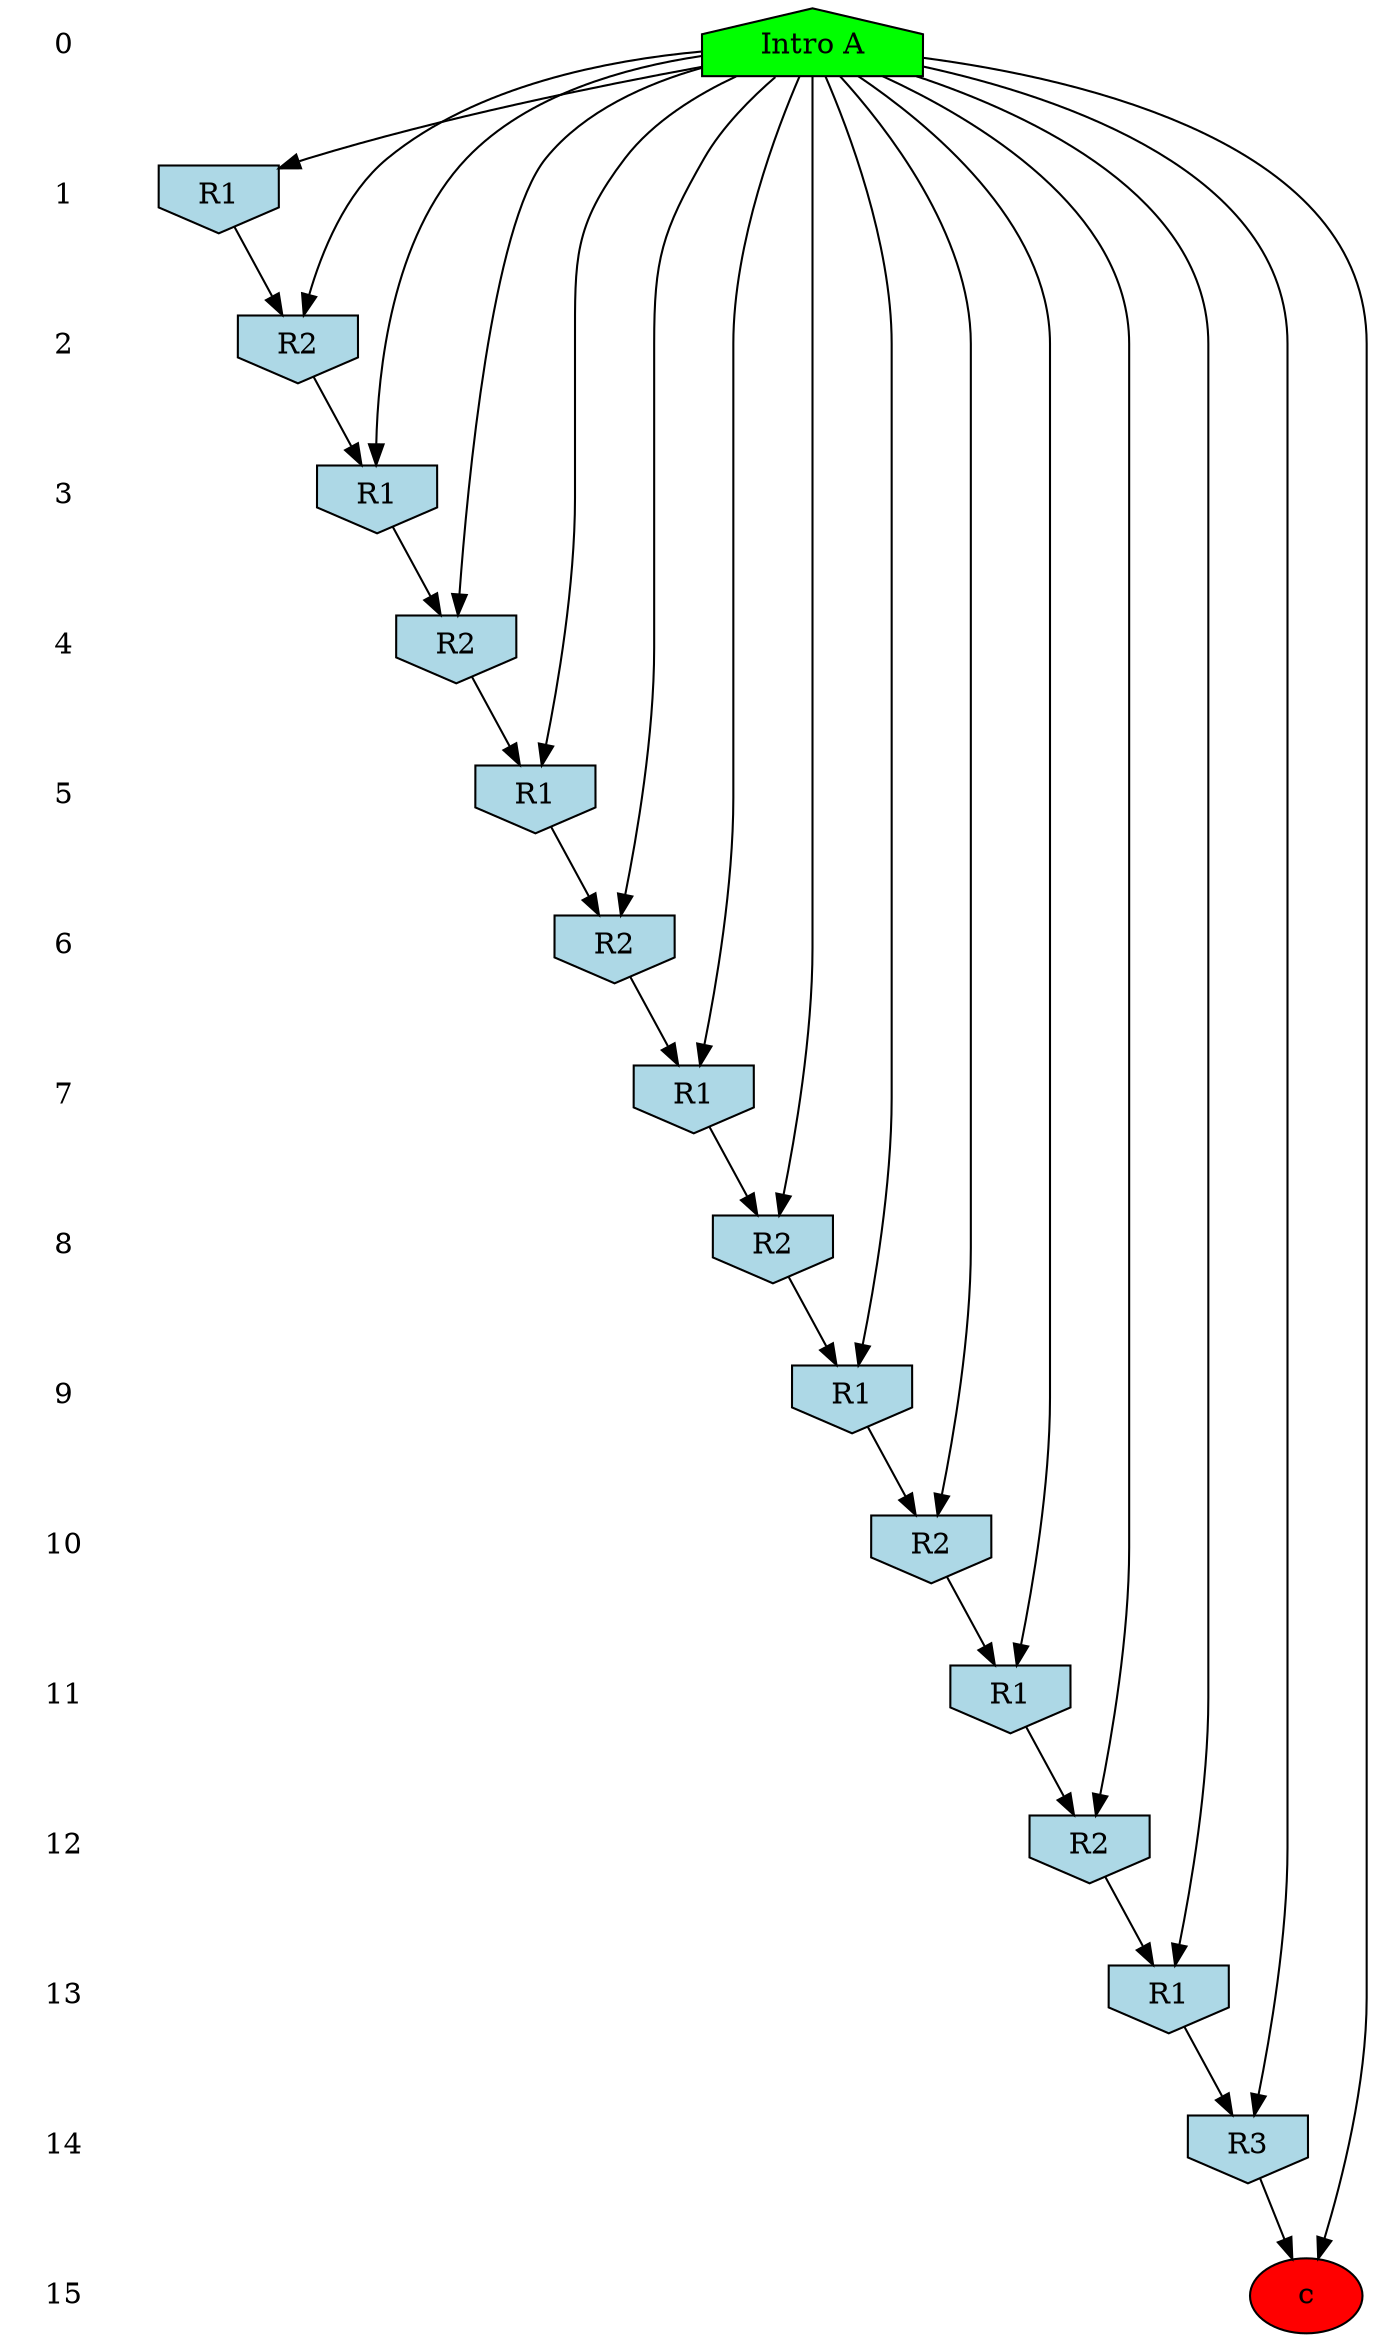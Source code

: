 /* Compression of 3 causal flows obtained in average at 3.755742E+00 t.u */
/* Compressed causal flows were: [65;72;89] */
digraph G{
 ranksep=.5 ; 
{ rank = same ; "0" [shape=plaintext] ; node_1 [label ="Intro A", shape=house, style=filled, fillcolor=green] ;
}
{ rank = same ; "1" [shape=plaintext] ; node_2 [label="R1", shape=invhouse, style=filled, fillcolor = lightblue] ;
}
{ rank = same ; "2" [shape=plaintext] ; node_3 [label="R2", shape=invhouse, style=filled, fillcolor = lightblue] ;
}
{ rank = same ; "3" [shape=plaintext] ; node_4 [label="R1", shape=invhouse, style=filled, fillcolor = lightblue] ;
}
{ rank = same ; "4" [shape=plaintext] ; node_5 [label="R2", shape=invhouse, style=filled, fillcolor = lightblue] ;
}
{ rank = same ; "5" [shape=plaintext] ; node_6 [label="R1", shape=invhouse, style=filled, fillcolor = lightblue] ;
}
{ rank = same ; "6" [shape=plaintext] ; node_7 [label="R2", shape=invhouse, style=filled, fillcolor = lightblue] ;
}
{ rank = same ; "7" [shape=plaintext] ; node_8 [label="R1", shape=invhouse, style=filled, fillcolor = lightblue] ;
}
{ rank = same ; "8" [shape=plaintext] ; node_9 [label="R2", shape=invhouse, style=filled, fillcolor = lightblue] ;
}
{ rank = same ; "9" [shape=plaintext] ; node_10 [label="R1", shape=invhouse, style=filled, fillcolor = lightblue] ;
}
{ rank = same ; "10" [shape=plaintext] ; node_11 [label="R2", shape=invhouse, style=filled, fillcolor = lightblue] ;
}
{ rank = same ; "11" [shape=plaintext] ; node_12 [label="R1", shape=invhouse, style=filled, fillcolor = lightblue] ;
}
{ rank = same ; "12" [shape=plaintext] ; node_13 [label="R2", shape=invhouse, style=filled, fillcolor = lightblue] ;
}
{ rank = same ; "13" [shape=plaintext] ; node_14 [label="R1", shape=invhouse, style=filled, fillcolor = lightblue] ;
}
{ rank = same ; "14" [shape=plaintext] ; node_15 [label="R3", shape=invhouse, style=filled, fillcolor = lightblue] ;
}
{ rank = same ; "15" [shape=plaintext] ; node_16 [label ="c", style=filled, fillcolor=red] ;
}
"0" -> "1" [style="invis"]; 
"1" -> "2" [style="invis"]; 
"2" -> "3" [style="invis"]; 
"3" -> "4" [style="invis"]; 
"4" -> "5" [style="invis"]; 
"5" -> "6" [style="invis"]; 
"6" -> "7" [style="invis"]; 
"7" -> "8" [style="invis"]; 
"8" -> "9" [style="invis"]; 
"9" -> "10" [style="invis"]; 
"10" -> "11" [style="invis"]; 
"11" -> "12" [style="invis"]; 
"12" -> "13" [style="invis"]; 
"13" -> "14" [style="invis"]; 
"14" -> "15" [style="invis"]; 
node_1 -> node_2
node_1 -> node_3
node_2 -> node_3
node_1 -> node_4
node_3 -> node_4
node_1 -> node_5
node_4 -> node_5
node_1 -> node_6
node_5 -> node_6
node_1 -> node_7
node_6 -> node_7
node_1 -> node_8
node_7 -> node_8
node_1 -> node_9
node_8 -> node_9
node_1 -> node_10
node_9 -> node_10
node_1 -> node_11
node_10 -> node_11
node_1 -> node_12
node_11 -> node_12
node_1 -> node_13
node_12 -> node_13
node_1 -> node_14
node_13 -> node_14
node_1 -> node_15
node_14 -> node_15
node_1 -> node_16
node_15 -> node_16
}
/*
 Dot generation time: 0.000401
*/